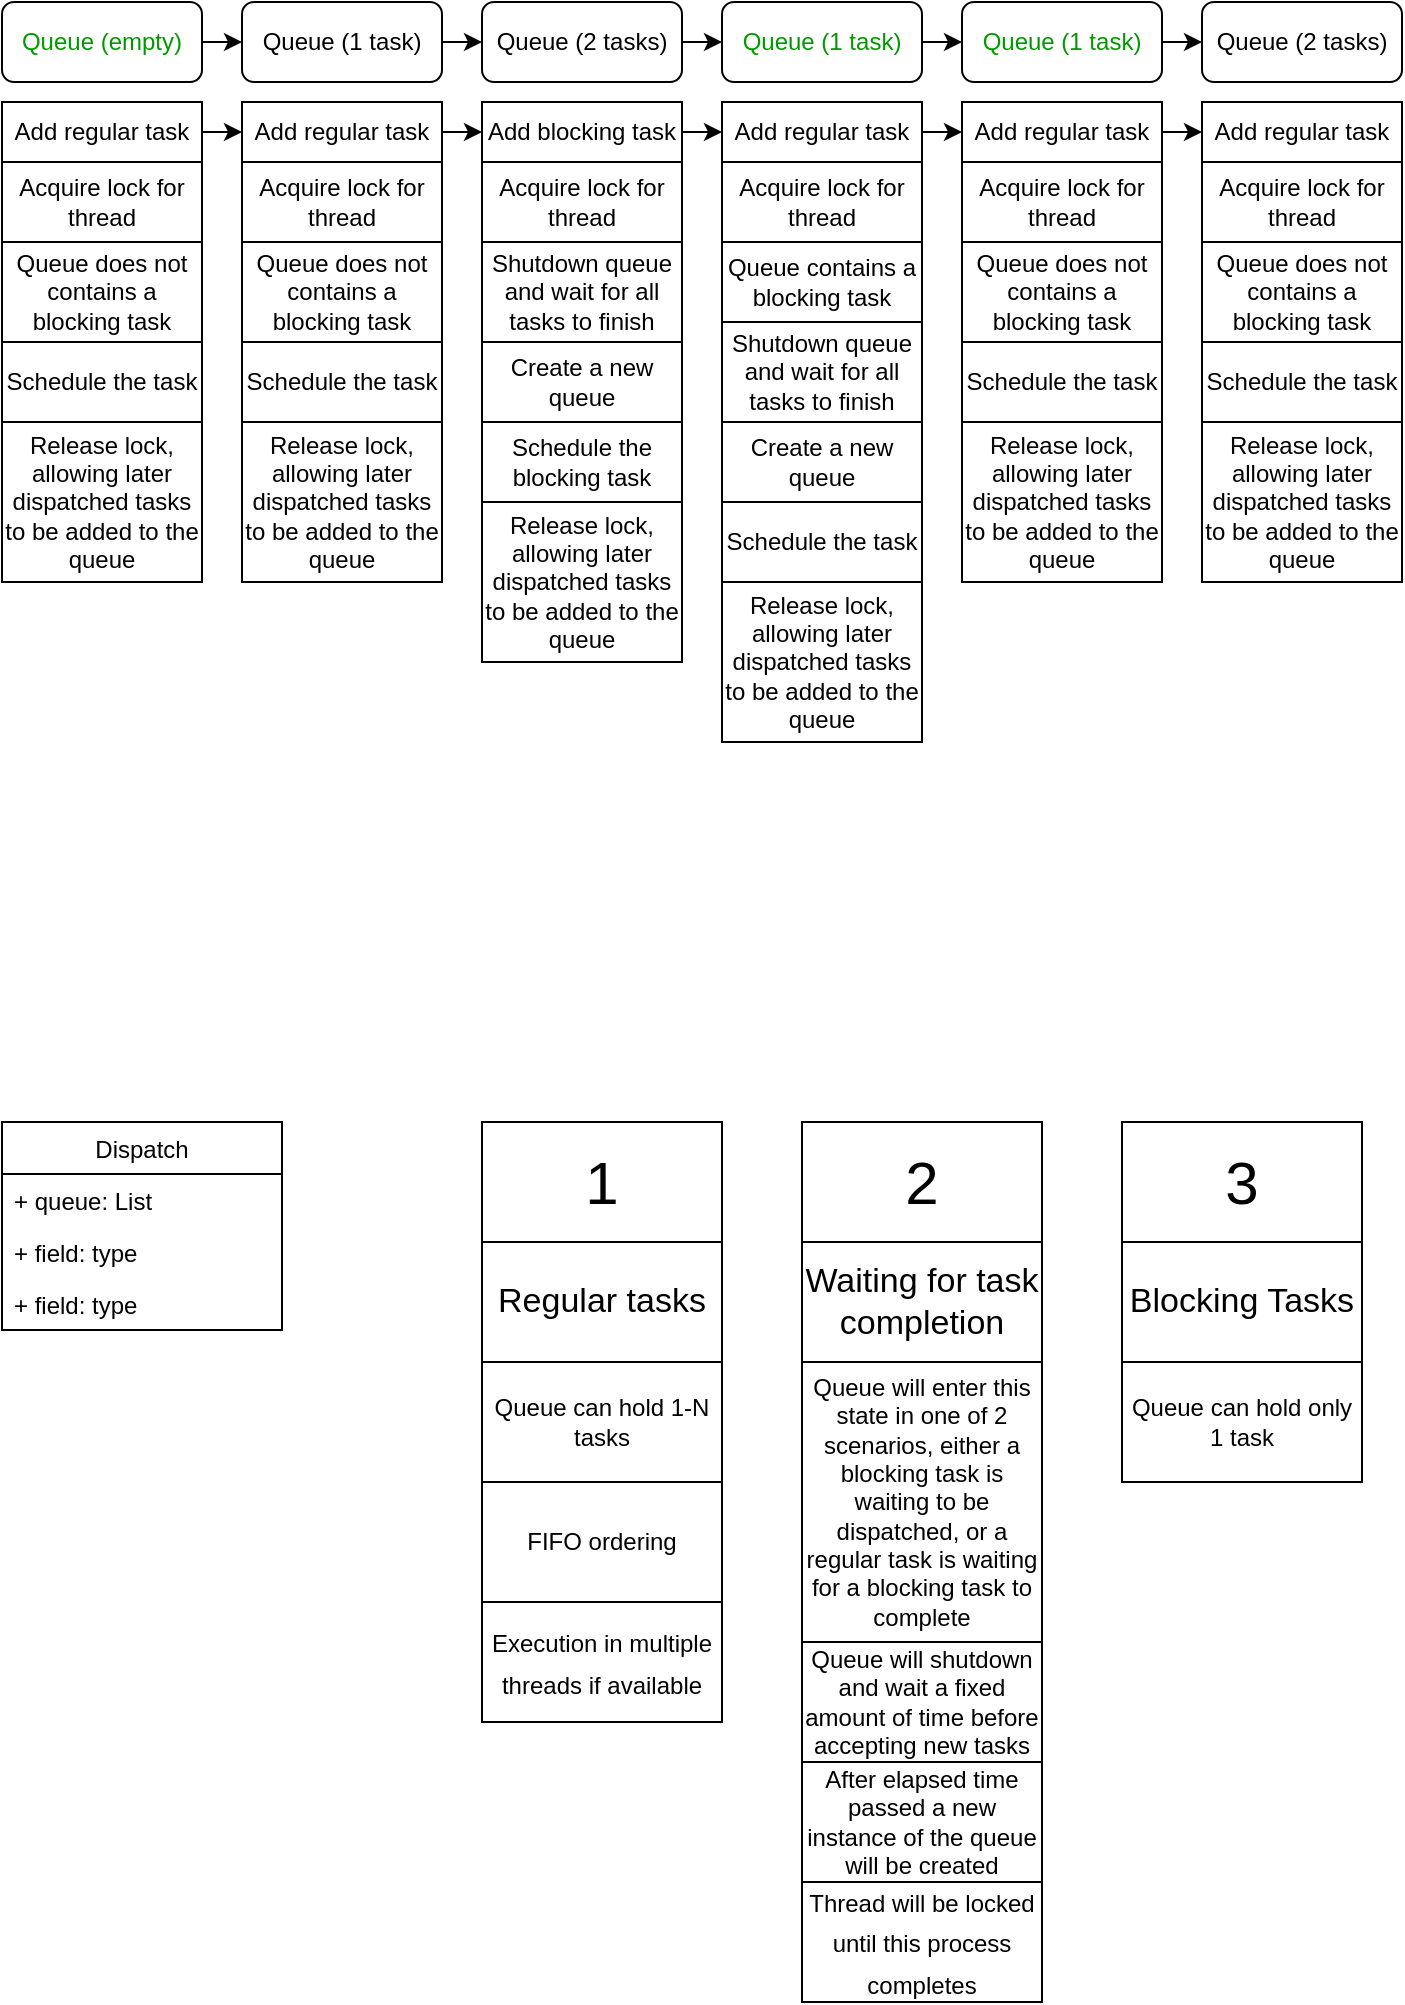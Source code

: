 <mxfile version="20.4.2" type="github">
  <diagram id="n3cvxkaPWhMtdKCeZVID" name="Page-1">
    <mxGraphModel dx="946" dy="533" grid="1" gridSize="10" guides="1" tooltips="1" connect="1" arrows="1" fold="1" page="1" pageScale="1" pageWidth="850" pageHeight="1100" math="0" shadow="0">
      <root>
        <mxCell id="0" />
        <mxCell id="1" parent="0" />
        <mxCell id="XFXWlrWmR0sICNFkQZzc-1" value="&lt;font color=&quot;#009900&quot;&gt;Queue (empty)&lt;/font&gt;" style="rounded=1;whiteSpace=wrap;html=1;" parent="1" vertex="1">
          <mxGeometry x="40" y="40" width="100" height="40" as="geometry" />
        </mxCell>
        <mxCell id="XFXWlrWmR0sICNFkQZzc-2" value="Add regular task" style="rounded=0;whiteSpace=wrap;html=1;" parent="1" vertex="1">
          <mxGeometry x="40" y="90" width="100" height="30" as="geometry" />
        </mxCell>
        <mxCell id="XFXWlrWmR0sICNFkQZzc-3" value="Queue (1 task)" style="rounded=1;whiteSpace=wrap;html=1;" parent="1" vertex="1">
          <mxGeometry x="160" y="40" width="100" height="40" as="geometry" />
        </mxCell>
        <mxCell id="XFXWlrWmR0sICNFkQZzc-4" value="Add regular task" style="rounded=0;whiteSpace=wrap;html=1;" parent="1" vertex="1">
          <mxGeometry x="160" y="90" width="100" height="30" as="geometry" />
        </mxCell>
        <mxCell id="XFXWlrWmR0sICNFkQZzc-5" value="Queue (2 tasks)" style="rounded=1;whiteSpace=wrap;html=1;" parent="1" vertex="1">
          <mxGeometry x="280" y="40" width="100" height="40" as="geometry" />
        </mxCell>
        <mxCell id="XFXWlrWmR0sICNFkQZzc-6" value="Add blocking task" style="rounded=0;whiteSpace=wrap;html=1;" parent="1" vertex="1">
          <mxGeometry x="280" y="90" width="100" height="30" as="geometry" />
        </mxCell>
        <mxCell id="XFXWlrWmR0sICNFkQZzc-7" value="" style="endArrow=classic;html=1;rounded=0;exitX=1;exitY=0.5;exitDx=0;exitDy=0;entryX=0;entryY=0.5;entryDx=0;entryDy=0;" parent="1" source="XFXWlrWmR0sICNFkQZzc-1" target="XFXWlrWmR0sICNFkQZzc-3" edge="1">
          <mxGeometry width="50" height="50" relative="1" as="geometry">
            <mxPoint x="260" y="150" as="sourcePoint" />
            <mxPoint x="310" y="100" as="targetPoint" />
          </mxGeometry>
        </mxCell>
        <mxCell id="XFXWlrWmR0sICNFkQZzc-8" value="" style="endArrow=classic;html=1;rounded=0;entryX=0;entryY=0.5;entryDx=0;entryDy=0;exitX=1;exitY=0.5;exitDx=0;exitDy=0;" parent="1" source="XFXWlrWmR0sICNFkQZzc-2" target="XFXWlrWmR0sICNFkQZzc-4" edge="1">
          <mxGeometry width="50" height="50" relative="1" as="geometry">
            <mxPoint x="140" y="120" as="sourcePoint" />
            <mxPoint x="200" y="120" as="targetPoint" />
          </mxGeometry>
        </mxCell>
        <mxCell id="XFXWlrWmR0sICNFkQZzc-9" value="" style="endArrow=classic;html=1;rounded=0;exitX=1;exitY=0.5;exitDx=0;exitDy=0;entryX=0;entryY=0.5;entryDx=0;entryDy=0;" parent="1" source="XFXWlrWmR0sICNFkQZzc-3" target="XFXWlrWmR0sICNFkQZzc-5" edge="1">
          <mxGeometry width="50" height="50" relative="1" as="geometry">
            <mxPoint x="180" y="90" as="sourcePoint" />
            <mxPoint x="220" y="90" as="targetPoint" />
          </mxGeometry>
        </mxCell>
        <mxCell id="XFXWlrWmR0sICNFkQZzc-10" value="" style="endArrow=classic;html=1;rounded=0;exitX=1;exitY=0.5;exitDx=0;exitDy=0;entryX=0;entryY=0.5;entryDx=0;entryDy=0;" parent="1" source="XFXWlrWmR0sICNFkQZzc-4" target="XFXWlrWmR0sICNFkQZzc-6" edge="1">
          <mxGeometry width="50" height="50" relative="1" as="geometry">
            <mxPoint x="190" y="90" as="sourcePoint" />
            <mxPoint x="230" y="90" as="targetPoint" />
          </mxGeometry>
        </mxCell>
        <mxCell id="XFXWlrWmR0sICNFkQZzc-11" value="Shutdown queue and wait for all tasks to finish" style="rounded=0;whiteSpace=wrap;html=1;" parent="1" vertex="1">
          <mxGeometry x="280" y="160" width="100" height="50" as="geometry" />
        </mxCell>
        <mxCell id="XFXWlrWmR0sICNFkQZzc-13" value="Create a new queue" style="rounded=0;whiteSpace=wrap;html=1;" parent="1" vertex="1">
          <mxGeometry x="280" y="210" width="100" height="40" as="geometry" />
        </mxCell>
        <mxCell id="XFXWlrWmR0sICNFkQZzc-15" value="Schedule the blocking task" style="rounded=0;whiteSpace=wrap;html=1;" parent="1" vertex="1">
          <mxGeometry x="280" y="250" width="100" height="40" as="geometry" />
        </mxCell>
        <mxCell id="XFXWlrWmR0sICNFkQZzc-16" value="&lt;font color=&quot;#009900&quot;&gt;Queue (1 task)&lt;/font&gt;" style="rounded=1;whiteSpace=wrap;html=1;" parent="1" vertex="1">
          <mxGeometry x="400" y="40" width="100" height="40" as="geometry" />
        </mxCell>
        <mxCell id="XFXWlrWmR0sICNFkQZzc-17" value="Acquire lock for thread" style="rounded=0;whiteSpace=wrap;html=1;" parent="1" vertex="1">
          <mxGeometry x="280" y="120" width="100" height="40" as="geometry" />
        </mxCell>
        <mxCell id="XFXWlrWmR0sICNFkQZzc-18" value="Release lock, allowing later dispatched tasks to be added to the queue" style="rounded=0;whiteSpace=wrap;html=1;" parent="1" vertex="1">
          <mxGeometry x="280" y="290" width="100" height="80" as="geometry" />
        </mxCell>
        <mxCell id="XFXWlrWmR0sICNFkQZzc-19" value="Add regular task" style="rounded=0;whiteSpace=wrap;html=1;" parent="1" vertex="1">
          <mxGeometry x="400" y="90" width="100" height="30" as="geometry" />
        </mxCell>
        <mxCell id="XFXWlrWmR0sICNFkQZzc-20" value="Queue contains a blocking task" style="rounded=0;whiteSpace=wrap;html=1;" parent="1" vertex="1">
          <mxGeometry x="400" y="160" width="100" height="40" as="geometry" />
        </mxCell>
        <mxCell id="XFXWlrWmR0sICNFkQZzc-21" value="Acquire lock for thread" style="rounded=0;whiteSpace=wrap;html=1;" parent="1" vertex="1">
          <mxGeometry x="400" y="120" width="100" height="40" as="geometry" />
        </mxCell>
        <mxCell id="XFXWlrWmR0sICNFkQZzc-22" value="Shutdown queue and wait for all tasks to finish" style="rounded=0;whiteSpace=wrap;html=1;" parent="1" vertex="1">
          <mxGeometry x="400" y="200" width="100" height="50" as="geometry" />
        </mxCell>
        <mxCell id="XFXWlrWmR0sICNFkQZzc-23" value="Create a new queue" style="rounded=0;whiteSpace=wrap;html=1;" parent="1" vertex="1">
          <mxGeometry x="400" y="250" width="100" height="40" as="geometry" />
        </mxCell>
        <mxCell id="XFXWlrWmR0sICNFkQZzc-24" value="Schedule the task" style="rounded=0;whiteSpace=wrap;html=1;" parent="1" vertex="1">
          <mxGeometry x="400" y="290" width="100" height="40" as="geometry" />
        </mxCell>
        <mxCell id="XFXWlrWmR0sICNFkQZzc-25" value="Release lock, allowing later dispatched tasks to be added to the queue" style="rounded=0;whiteSpace=wrap;html=1;" parent="1" vertex="1">
          <mxGeometry x="400" y="330" width="100" height="80" as="geometry" />
        </mxCell>
        <mxCell id="XFXWlrWmR0sICNFkQZzc-26" value="&lt;font color=&quot;#009900&quot;&gt;Queue (1 task)&lt;/font&gt;" style="rounded=1;whiteSpace=wrap;html=1;" parent="1" vertex="1">
          <mxGeometry x="520" y="40" width="100" height="40" as="geometry" />
        </mxCell>
        <mxCell id="XFXWlrWmR0sICNFkQZzc-27" value="Add regular task" style="rounded=0;whiteSpace=wrap;html=1;" parent="1" vertex="1">
          <mxGeometry x="520" y="90" width="100" height="30" as="geometry" />
        </mxCell>
        <mxCell id="XFXWlrWmR0sICNFkQZzc-28" value="Queue (2 tasks)" style="rounded=1;whiteSpace=wrap;html=1;" parent="1" vertex="1">
          <mxGeometry x="640" y="40" width="100" height="40" as="geometry" />
        </mxCell>
        <mxCell id="XFXWlrWmR0sICNFkQZzc-29" value="Add regular task" style="rounded=0;whiteSpace=wrap;html=1;" parent="1" vertex="1">
          <mxGeometry x="640" y="90" width="100" height="30" as="geometry" />
        </mxCell>
        <mxCell id="XFXWlrWmR0sICNFkQZzc-30" value="" style="endArrow=classic;html=1;rounded=0;exitX=1;exitY=0.5;exitDx=0;exitDy=0;entryX=0;entryY=0.5;entryDx=0;entryDy=0;" parent="1" source="XFXWlrWmR0sICNFkQZzc-5" target="XFXWlrWmR0sICNFkQZzc-16" edge="1">
          <mxGeometry width="50" height="50" relative="1" as="geometry">
            <mxPoint x="270" y="70" as="sourcePoint" />
            <mxPoint x="290" y="70" as="targetPoint" />
          </mxGeometry>
        </mxCell>
        <mxCell id="XFXWlrWmR0sICNFkQZzc-31" value="" style="endArrow=classic;html=1;rounded=0;exitX=1;exitY=0.5;exitDx=0;exitDy=0;entryX=0;entryY=0.5;entryDx=0;entryDy=0;" parent="1" source="XFXWlrWmR0sICNFkQZzc-6" target="XFXWlrWmR0sICNFkQZzc-19" edge="1">
          <mxGeometry width="50" height="50" relative="1" as="geometry">
            <mxPoint x="280" y="80" as="sourcePoint" />
            <mxPoint x="300" y="80" as="targetPoint" />
          </mxGeometry>
        </mxCell>
        <mxCell id="XFXWlrWmR0sICNFkQZzc-32" value="" style="endArrow=classic;html=1;rounded=0;exitX=1;exitY=0.5;exitDx=0;exitDy=0;entryX=0;entryY=0.5;entryDx=0;entryDy=0;" parent="1" source="XFXWlrWmR0sICNFkQZzc-16" target="XFXWlrWmR0sICNFkQZzc-26" edge="1">
          <mxGeometry width="50" height="50" relative="1" as="geometry">
            <mxPoint x="290" y="90" as="sourcePoint" />
            <mxPoint x="310" y="90" as="targetPoint" />
          </mxGeometry>
        </mxCell>
        <mxCell id="XFXWlrWmR0sICNFkQZzc-33" value="" style="endArrow=classic;html=1;rounded=0;exitX=1;exitY=0.5;exitDx=0;exitDy=0;entryX=0;entryY=0.5;entryDx=0;entryDy=0;" parent="1" source="XFXWlrWmR0sICNFkQZzc-19" target="XFXWlrWmR0sICNFkQZzc-27" edge="1">
          <mxGeometry width="50" height="50" relative="1" as="geometry">
            <mxPoint x="300" y="100" as="sourcePoint" />
            <mxPoint x="320" y="100" as="targetPoint" />
          </mxGeometry>
        </mxCell>
        <mxCell id="XFXWlrWmR0sICNFkQZzc-34" value="" style="endArrow=classic;html=1;rounded=0;exitX=1;exitY=0.5;exitDx=0;exitDy=0;entryX=0;entryY=0.5;entryDx=0;entryDy=0;" parent="1" source="XFXWlrWmR0sICNFkQZzc-26" target="XFXWlrWmR0sICNFkQZzc-28" edge="1">
          <mxGeometry width="50" height="50" relative="1" as="geometry">
            <mxPoint x="310" y="110" as="sourcePoint" />
            <mxPoint x="330" y="110" as="targetPoint" />
          </mxGeometry>
        </mxCell>
        <mxCell id="XFXWlrWmR0sICNFkQZzc-35" value="" style="endArrow=classic;html=1;rounded=0;exitX=1;exitY=0.5;exitDx=0;exitDy=0;entryX=0;entryY=0.5;entryDx=0;entryDy=0;" parent="1" source="XFXWlrWmR0sICNFkQZzc-27" target="XFXWlrWmR0sICNFkQZzc-29" edge="1">
          <mxGeometry width="50" height="50" relative="1" as="geometry">
            <mxPoint x="630" y="70" as="sourcePoint" />
            <mxPoint x="650" y="70" as="targetPoint" />
          </mxGeometry>
        </mxCell>
        <mxCell id="XFXWlrWmR0sICNFkQZzc-36" value="Acquire lock for thread" style="rounded=0;whiteSpace=wrap;html=1;" parent="1" vertex="1">
          <mxGeometry x="40" y="120" width="100" height="40" as="geometry" />
        </mxCell>
        <mxCell id="XFXWlrWmR0sICNFkQZzc-37" value="Queue does not contains a blocking task" style="rounded=0;whiteSpace=wrap;html=1;" parent="1" vertex="1">
          <mxGeometry x="40" y="160" width="100" height="50" as="geometry" />
        </mxCell>
        <mxCell id="XFXWlrWmR0sICNFkQZzc-38" value="Schedule the task" style="rounded=0;whiteSpace=wrap;html=1;" parent="1" vertex="1">
          <mxGeometry x="40" y="210" width="100" height="40" as="geometry" />
        </mxCell>
        <mxCell id="XFXWlrWmR0sICNFkQZzc-39" value="Release lock, allowing later dispatched tasks to be added to the queue" style="rounded=0;whiteSpace=wrap;html=1;" parent="1" vertex="1">
          <mxGeometry x="40" y="250" width="100" height="80" as="geometry" />
        </mxCell>
        <mxCell id="XFXWlrWmR0sICNFkQZzc-40" value="Acquire lock for thread" style="rounded=0;whiteSpace=wrap;html=1;" parent="1" vertex="1">
          <mxGeometry x="160" y="120" width="100" height="40" as="geometry" />
        </mxCell>
        <mxCell id="XFXWlrWmR0sICNFkQZzc-41" value="Queue does not contains a blocking task" style="rounded=0;whiteSpace=wrap;html=1;" parent="1" vertex="1">
          <mxGeometry x="160" y="160" width="100" height="50" as="geometry" />
        </mxCell>
        <mxCell id="XFXWlrWmR0sICNFkQZzc-42" value="Schedule the task" style="rounded=0;whiteSpace=wrap;html=1;" parent="1" vertex="1">
          <mxGeometry x="160" y="210" width="100" height="40" as="geometry" />
        </mxCell>
        <mxCell id="XFXWlrWmR0sICNFkQZzc-43" value="Release lock, allowing later dispatched tasks to be added to the queue" style="rounded=0;whiteSpace=wrap;html=1;" parent="1" vertex="1">
          <mxGeometry x="160" y="250" width="100" height="80" as="geometry" />
        </mxCell>
        <mxCell id="XFXWlrWmR0sICNFkQZzc-44" value="Acquire lock for thread" style="rounded=0;whiteSpace=wrap;html=1;" parent="1" vertex="1">
          <mxGeometry x="520" y="120" width="100" height="40" as="geometry" />
        </mxCell>
        <mxCell id="XFXWlrWmR0sICNFkQZzc-45" value="Queue does not contains a blocking task" style="rounded=0;whiteSpace=wrap;html=1;" parent="1" vertex="1">
          <mxGeometry x="520" y="160" width="100" height="50" as="geometry" />
        </mxCell>
        <mxCell id="XFXWlrWmR0sICNFkQZzc-46" value="Schedule the task" style="rounded=0;whiteSpace=wrap;html=1;" parent="1" vertex="1">
          <mxGeometry x="520" y="210" width="100" height="40" as="geometry" />
        </mxCell>
        <mxCell id="XFXWlrWmR0sICNFkQZzc-47" value="Release lock, allowing later dispatched tasks to be added to the queue" style="rounded=0;whiteSpace=wrap;html=1;" parent="1" vertex="1">
          <mxGeometry x="520" y="250" width="100" height="80" as="geometry" />
        </mxCell>
        <mxCell id="XFXWlrWmR0sICNFkQZzc-48" value="Acquire lock for thread" style="rounded=0;whiteSpace=wrap;html=1;" parent="1" vertex="1">
          <mxGeometry x="640" y="120" width="100" height="40" as="geometry" />
        </mxCell>
        <mxCell id="XFXWlrWmR0sICNFkQZzc-49" value="Queue does not contains a blocking task" style="rounded=0;whiteSpace=wrap;html=1;" parent="1" vertex="1">
          <mxGeometry x="640" y="160" width="100" height="50" as="geometry" />
        </mxCell>
        <mxCell id="XFXWlrWmR0sICNFkQZzc-50" value="Schedule the task" style="rounded=0;whiteSpace=wrap;html=1;" parent="1" vertex="1">
          <mxGeometry x="640" y="210" width="100" height="40" as="geometry" />
        </mxCell>
        <mxCell id="XFXWlrWmR0sICNFkQZzc-51" value="Release lock, allowing later dispatched tasks to be added to the queue" style="rounded=0;whiteSpace=wrap;html=1;" parent="1" vertex="1">
          <mxGeometry x="640" y="250" width="100" height="80" as="geometry" />
        </mxCell>
        <mxCell id="XFXWlrWmR0sICNFkQZzc-52" value="&lt;font color=&quot;#000000&quot;&gt;&lt;font style=&quot;font-size: 17px;&quot;&gt;Regular tasks&lt;/font&gt;&lt;br&gt;&lt;/font&gt;" style="rounded=0;whiteSpace=wrap;html=1;fontColor=#009900;" parent="1" vertex="1">
          <mxGeometry x="280" y="660" width="120" height="60" as="geometry" />
        </mxCell>
        <mxCell id="XFXWlrWmR0sICNFkQZzc-53" value="Queue can hold 1-N tasks" style="rounded=0;whiteSpace=wrap;html=1;fontColor=#000000;" parent="1" vertex="1">
          <mxGeometry x="280" y="720" width="120" height="60" as="geometry" />
        </mxCell>
        <mxCell id="XFXWlrWmR0sICNFkQZzc-54" value="FIFO ordering" style="rounded=0;whiteSpace=wrap;html=1;fontColor=#000000;" parent="1" vertex="1">
          <mxGeometry x="280" y="780" width="120" height="60" as="geometry" />
        </mxCell>
        <mxCell id="XFXWlrWmR0sICNFkQZzc-55" value="&lt;span style=&quot;font-size: 12px;&quot;&gt;Execution in multiple threads if available&lt;/span&gt;" style="rounded=0;whiteSpace=wrap;html=1;fontSize=17;fontColor=#000000;" parent="1" vertex="1">
          <mxGeometry x="280" y="840" width="120" height="60" as="geometry" />
        </mxCell>
        <mxCell id="XFXWlrWmR0sICNFkQZzc-56" value="&lt;font color=&quot;#000000&quot;&gt;&lt;font style=&quot;font-size: 17px;&quot;&gt;Blocking Tasks&lt;/font&gt;&lt;br&gt;&lt;/font&gt;" style="rounded=0;whiteSpace=wrap;html=1;fontColor=#009900;" parent="1" vertex="1">
          <mxGeometry x="600" y="660" width="120" height="60" as="geometry" />
        </mxCell>
        <mxCell id="XFXWlrWmR0sICNFkQZzc-57" value="Queue can hold only 1 task" style="rounded=0;whiteSpace=wrap;html=1;fontColor=#000000;" parent="1" vertex="1">
          <mxGeometry x="600" y="720" width="120" height="60" as="geometry" />
        </mxCell>
        <mxCell id="XFXWlrWmR0sICNFkQZzc-60" value="&lt;font color=&quot;#000000&quot;&gt;&lt;font style=&quot;font-size: 17px;&quot;&gt;Waiting for task completion&lt;/font&gt;&lt;br&gt;&lt;/font&gt;" style="rounded=0;whiteSpace=wrap;html=1;fontColor=#009900;" parent="1" vertex="1">
          <mxGeometry x="440" y="660" width="120" height="60" as="geometry" />
        </mxCell>
        <mxCell id="XFXWlrWmR0sICNFkQZzc-61" value="Queue will shutdown and wait a fixed amount of time before accepting new tasks" style="rounded=0;whiteSpace=wrap;html=1;fontColor=#000000;" parent="1" vertex="1">
          <mxGeometry x="440" y="860" width="120" height="60" as="geometry" />
        </mxCell>
        <mxCell id="XFXWlrWmR0sICNFkQZzc-62" value="After elapsed time passed a new instance of the queue will be created" style="rounded=0;whiteSpace=wrap;html=1;fontColor=#000000;" parent="1" vertex="1">
          <mxGeometry x="440" y="920" width="120" height="60" as="geometry" />
        </mxCell>
        <mxCell id="XFXWlrWmR0sICNFkQZzc-63" value="&lt;span style=&quot;font-size: 12px;&quot;&gt;Thread will be locked until this process completes&lt;/span&gt;" style="rounded=0;whiteSpace=wrap;html=1;fontSize=17;fontColor=#000000;" parent="1" vertex="1">
          <mxGeometry x="440" y="980" width="120" height="60" as="geometry" />
        </mxCell>
        <mxCell id="XFXWlrWmR0sICNFkQZzc-64" value="Queue will enter this state in one of 2 scenarios, either a blocking task is waiting to be dispatched, or a regular task is waiting for a blocking task to complete" style="rounded=0;whiteSpace=wrap;html=1;fontSize=12;fontColor=#000000;" parent="1" vertex="1">
          <mxGeometry x="440" y="720" width="120" height="140" as="geometry" />
        </mxCell>
        <mxCell id="XFXWlrWmR0sICNFkQZzc-65" value="&lt;font style=&quot;font-size: 30px;&quot;&gt;1&lt;/font&gt;" style="rounded=0;whiteSpace=wrap;html=1;fontSize=12;fontColor=#000000;" parent="1" vertex="1">
          <mxGeometry x="280" y="600" width="120" height="60" as="geometry" />
        </mxCell>
        <mxCell id="XFXWlrWmR0sICNFkQZzc-66" value="&lt;font style=&quot;font-size: 30px;&quot;&gt;2&lt;/font&gt;" style="rounded=0;whiteSpace=wrap;html=1;fontSize=12;fontColor=#000000;" parent="1" vertex="1">
          <mxGeometry x="440" y="600" width="120" height="60" as="geometry" />
        </mxCell>
        <mxCell id="XFXWlrWmR0sICNFkQZzc-67" value="&lt;font style=&quot;font-size: 30px;&quot;&gt;3&lt;/font&gt;" style="rounded=0;whiteSpace=wrap;html=1;fontSize=12;fontColor=#000000;" parent="1" vertex="1">
          <mxGeometry x="600" y="600" width="120" height="60" as="geometry" />
        </mxCell>
        <mxCell id="7_W78ATWsb5j5QjcWu-F-1" value="Dispatch" style="swimlane;fontStyle=0;childLayout=stackLayout;horizontal=1;startSize=26;fillColor=none;horizontalStack=0;resizeParent=1;resizeParentMax=0;resizeLast=0;collapsible=1;marginBottom=0;" vertex="1" parent="1">
          <mxGeometry x="40" y="600" width="140" height="104" as="geometry" />
        </mxCell>
        <mxCell id="7_W78ATWsb5j5QjcWu-F-2" value="+ queue: List" style="text;strokeColor=none;fillColor=none;align=left;verticalAlign=top;spacingLeft=4;spacingRight=4;overflow=hidden;rotatable=0;points=[[0,0.5],[1,0.5]];portConstraint=eastwest;" vertex="1" parent="7_W78ATWsb5j5QjcWu-F-1">
          <mxGeometry y="26" width="140" height="26" as="geometry" />
        </mxCell>
        <mxCell id="7_W78ATWsb5j5QjcWu-F-3" value="+ field: type" style="text;strokeColor=none;fillColor=none;align=left;verticalAlign=top;spacingLeft=4;spacingRight=4;overflow=hidden;rotatable=0;points=[[0,0.5],[1,0.5]];portConstraint=eastwest;" vertex="1" parent="7_W78ATWsb5j5QjcWu-F-1">
          <mxGeometry y="52" width="140" height="26" as="geometry" />
        </mxCell>
        <mxCell id="7_W78ATWsb5j5QjcWu-F-4" value="+ field: type" style="text;strokeColor=none;fillColor=none;align=left;verticalAlign=top;spacingLeft=4;spacingRight=4;overflow=hidden;rotatable=0;points=[[0,0.5],[1,0.5]];portConstraint=eastwest;" vertex="1" parent="7_W78ATWsb5j5QjcWu-F-1">
          <mxGeometry y="78" width="140" height="26" as="geometry" />
        </mxCell>
      </root>
    </mxGraphModel>
  </diagram>
</mxfile>
